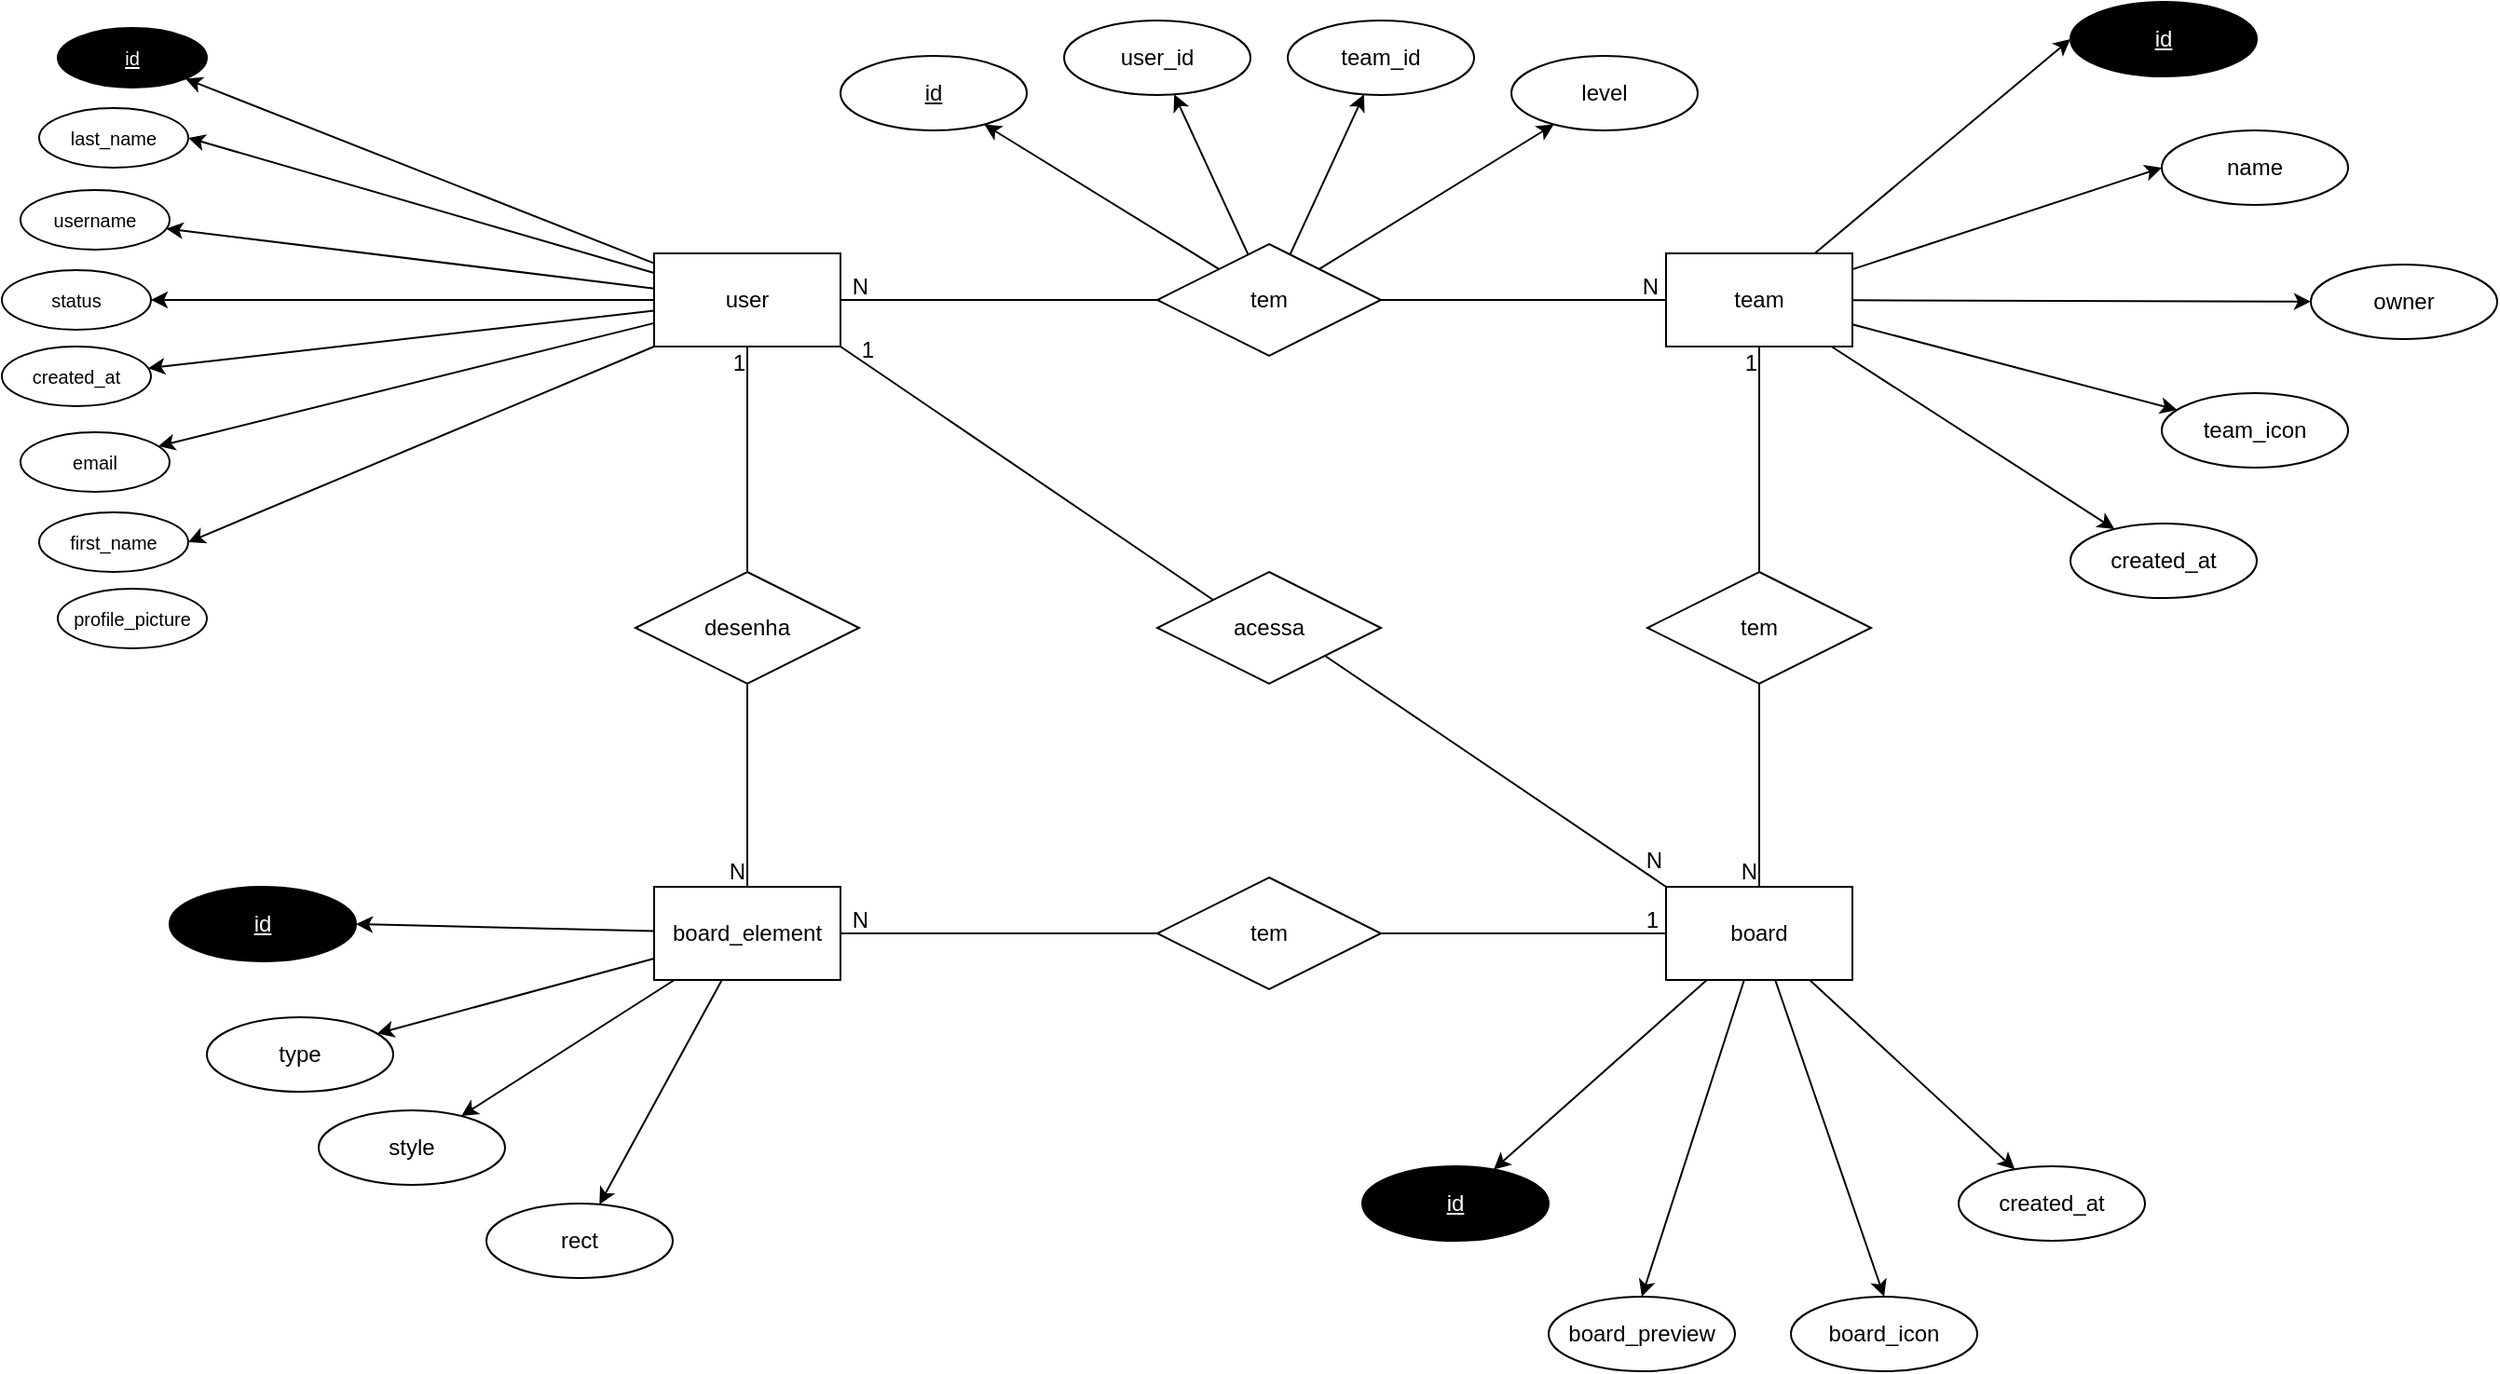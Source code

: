 <mxfile version="27.0.3">
  <diagram id="C5RBs43oDa-KdzZeNtuy" name="Page-1">
    <mxGraphModel dx="1453" dy="855" grid="1" gridSize="10" guides="1" tooltips="1" connect="1" arrows="1" fold="1" page="1" pageScale="1" pageWidth="827" pageHeight="1169" math="0" shadow="0">
      <root>
        <mxCell id="WIyWlLk6GJQsqaUBKTNV-0" />
        <mxCell id="WIyWlLk6GJQsqaUBKTNV-1" parent="WIyWlLk6GJQsqaUBKTNV-0" />
        <mxCell id="QfECR-KnakWeRakG1wzW-8" style="rounded=0;orthogonalLoop=1;jettySize=auto;html=1;elbow=vertical;" parent="WIyWlLk6GJQsqaUBKTNV-1" source="QfECR-KnakWeRakG1wzW-1" target="QfECR-KnakWeRakG1wzW-4" edge="1">
          <mxGeometry relative="1" as="geometry" />
        </mxCell>
        <mxCell id="QfECR-KnakWeRakG1wzW-9" style="rounded=0;orthogonalLoop=1;jettySize=auto;html=1;elbow=vertical;" parent="WIyWlLk6GJQsqaUBKTNV-1" source="QfECR-KnakWeRakG1wzW-1" target="QfECR-KnakWeRakG1wzW-3" edge="1">
          <mxGeometry relative="1" as="geometry" />
        </mxCell>
        <mxCell id="QfECR-KnakWeRakG1wzW-12" style="rounded=0;orthogonalLoop=1;jettySize=auto;html=1;elbow=vertical;" parent="WIyWlLk6GJQsqaUBKTNV-1" source="QfECR-KnakWeRakG1wzW-1" target="QfECR-KnakWeRakG1wzW-11" edge="1">
          <mxGeometry relative="1" as="geometry" />
        </mxCell>
        <mxCell id="QfECR-KnakWeRakG1wzW-15" style="rounded=0;orthogonalLoop=1;jettySize=auto;html=1;entryX=1;entryY=0.5;entryDx=0;entryDy=0;elbow=vertical;exitX=0;exitY=1;exitDx=0;exitDy=0;" parent="WIyWlLk6GJQsqaUBKTNV-1" source="QfECR-KnakWeRakG1wzW-1" target="QfECR-KnakWeRakG1wzW-14" edge="1">
          <mxGeometry relative="1" as="geometry">
            <mxPoint x="420" y="290" as="sourcePoint" />
            <mxPoint x="120" y="260" as="targetPoint" />
          </mxGeometry>
        </mxCell>
        <mxCell id="QfECR-KnakWeRakG1wzW-18" style="rounded=0;orthogonalLoop=1;jettySize=auto;html=1;elbow=vertical;" parent="WIyWlLk6GJQsqaUBKTNV-1" source="QfECR-KnakWeRakG1wzW-1" target="QfECR-KnakWeRakG1wzW-17" edge="1">
          <mxGeometry relative="1" as="geometry" />
        </mxCell>
        <mxCell id="QfECR-KnakWeRakG1wzW-20" style="rounded=0;orthogonalLoop=1;jettySize=auto;html=1;entryX=1;entryY=0.5;entryDx=0;entryDy=0;elbow=vertical;" parent="WIyWlLk6GJQsqaUBKTNV-1" source="QfECR-KnakWeRakG1wzW-1" target="QfECR-KnakWeRakG1wzW-19" edge="1">
          <mxGeometry relative="1" as="geometry" />
        </mxCell>
        <mxCell id="QfECR-KnakWeRakG1wzW-22" style="rounded=0;orthogonalLoop=1;jettySize=auto;html=1;elbow=vertical;" parent="WIyWlLk6GJQsqaUBKTNV-1" source="QfECR-KnakWeRakG1wzW-1" target="QfECR-KnakWeRakG1wzW-21" edge="1">
          <mxGeometry relative="1" as="geometry" />
        </mxCell>
        <mxCell id="QfECR-KnakWeRakG1wzW-1" value="user" style="html=1;dashed=0;whiteSpace=wrap;" parent="WIyWlLk6GJQsqaUBKTNV-1" vertex="1">
          <mxGeometry x="390" y="250" width="100" height="50" as="geometry" />
        </mxCell>
        <mxCell id="QfECR-KnakWeRakG1wzW-3" value="email" style="ellipse;whiteSpace=wrap;html=1;align=center;aspect=fixed;fontSize=10;" parent="WIyWlLk6GJQsqaUBKTNV-1" vertex="1">
          <mxGeometry x="50" y="346" width="80" height="32" as="geometry" />
        </mxCell>
        <mxCell id="QfECR-KnakWeRakG1wzW-4" value="id" style="ellipse;whiteSpace=wrap;html=1;align=center;fontStyle=4;aspect=fixed;fontSize=10;fillColor=#000000;fontColor=#FFFFFF;" parent="WIyWlLk6GJQsqaUBKTNV-1" vertex="1">
          <mxGeometry x="70" y="129" width="80" height="32" as="geometry" />
        </mxCell>
        <mxCell id="QfECR-KnakWeRakG1wzW-11" value="username" style="ellipse;whiteSpace=wrap;html=1;align=center;aspect=fixed;fontSize=10;" parent="WIyWlLk6GJQsqaUBKTNV-1" vertex="1">
          <mxGeometry x="50" y="216" width="80" height="32" as="geometry" />
        </mxCell>
        <mxCell id="QfECR-KnakWeRakG1wzW-14" value="first_name" style="ellipse;whiteSpace=wrap;html=1;align=center;aspect=fixed;fontSize=10;" parent="WIyWlLk6GJQsqaUBKTNV-1" vertex="1">
          <mxGeometry x="60" y="389" width="80" height="32" as="geometry" />
        </mxCell>
        <mxCell id="QfECR-KnakWeRakG1wzW-17" value="created_at" style="ellipse;whiteSpace=wrap;html=1;align=center;aspect=fixed;fontSize=10;" parent="WIyWlLk6GJQsqaUBKTNV-1" vertex="1">
          <mxGeometry x="40" y="300" width="80" height="32" as="geometry" />
        </mxCell>
        <mxCell id="QfECR-KnakWeRakG1wzW-19" value="last_name" style="ellipse;whiteSpace=wrap;html=1;align=center;aspect=fixed;fontSize=10;" parent="WIyWlLk6GJQsqaUBKTNV-1" vertex="1">
          <mxGeometry x="60" y="172" width="80" height="32" as="geometry" />
        </mxCell>
        <mxCell id="QfECR-KnakWeRakG1wzW-21" value="status" style="ellipse;whiteSpace=wrap;html=1;align=center;aspect=fixed;fontSize=10;" parent="WIyWlLk6GJQsqaUBKTNV-1" vertex="1">
          <mxGeometry x="40" y="259" width="80" height="32" as="geometry" />
        </mxCell>
        <mxCell id="QfECR-KnakWeRakG1wzW-42" style="rounded=0;orthogonalLoop=1;jettySize=auto;html=1;entryX=0;entryY=0.5;entryDx=0;entryDy=0;" parent="WIyWlLk6GJQsqaUBKTNV-1" source="QfECR-KnakWeRakG1wzW-24" target="QfECR-KnakWeRakG1wzW-41" edge="1">
          <mxGeometry relative="1" as="geometry" />
        </mxCell>
        <mxCell id="QfECR-KnakWeRakG1wzW-46" style="rounded=0;orthogonalLoop=1;jettySize=auto;html=1;entryX=0;entryY=0.5;entryDx=0;entryDy=0;" parent="WIyWlLk6GJQsqaUBKTNV-1" source="QfECR-KnakWeRakG1wzW-24" target="QfECR-KnakWeRakG1wzW-43" edge="1">
          <mxGeometry relative="1" as="geometry" />
        </mxCell>
        <mxCell id="QfECR-KnakWeRakG1wzW-47" style="rounded=0;orthogonalLoop=1;jettySize=auto;html=1;" parent="WIyWlLk6GJQsqaUBKTNV-1" source="QfECR-KnakWeRakG1wzW-24" target="QfECR-KnakWeRakG1wzW-44" edge="1">
          <mxGeometry relative="1" as="geometry" />
        </mxCell>
        <mxCell id="QfECR-KnakWeRakG1wzW-49" style="rounded=0;orthogonalLoop=1;jettySize=auto;html=1;" parent="WIyWlLk6GJQsqaUBKTNV-1" source="QfECR-KnakWeRakG1wzW-24" target="QfECR-KnakWeRakG1wzW-48" edge="1">
          <mxGeometry relative="1" as="geometry" />
        </mxCell>
        <mxCell id="QfECR-KnakWeRakG1wzW-59" style="rounded=0;orthogonalLoop=1;jettySize=auto;html=1;" parent="WIyWlLk6GJQsqaUBKTNV-1" source="QfECR-KnakWeRakG1wzW-24" target="QfECR-KnakWeRakG1wzW-58" edge="1">
          <mxGeometry relative="1" as="geometry" />
        </mxCell>
        <mxCell id="QfECR-KnakWeRakG1wzW-24" value="team" style="whiteSpace=wrap;html=1;dashed=0;" parent="WIyWlLk6GJQsqaUBKTNV-1" vertex="1">
          <mxGeometry x="933" y="250" width="100" height="50" as="geometry" />
        </mxCell>
        <mxCell id="QfECR-KnakWeRakG1wzW-38" style="rounded=0;orthogonalLoop=1;jettySize=auto;html=1;" parent="WIyWlLk6GJQsqaUBKTNV-1" source="QfECR-KnakWeRakG1wzW-31" target="QfECR-KnakWeRakG1wzW-36" edge="1">
          <mxGeometry relative="1" as="geometry" />
        </mxCell>
        <mxCell id="QfECR-KnakWeRakG1wzW-64" style="rounded=0;orthogonalLoop=1;jettySize=auto;html=1;" parent="WIyWlLk6GJQsqaUBKTNV-1" source="QfECR-KnakWeRakG1wzW-31" target="QfECR-KnakWeRakG1wzW-62" edge="1">
          <mxGeometry relative="1" as="geometry" />
        </mxCell>
        <mxCell id="QfECR-KnakWeRakG1wzW-65" style="rounded=0;orthogonalLoop=1;jettySize=auto;html=1;" parent="WIyWlLk6GJQsqaUBKTNV-1" source="QfECR-KnakWeRakG1wzW-31" target="QfECR-KnakWeRakG1wzW-63" edge="1">
          <mxGeometry relative="1" as="geometry" />
        </mxCell>
        <mxCell id="QfECR-KnakWeRakG1wzW-67" style="rounded=0;orthogonalLoop=1;jettySize=auto;html=1;" parent="WIyWlLk6GJQsqaUBKTNV-1" source="QfECR-KnakWeRakG1wzW-31" target="QfECR-KnakWeRakG1wzW-66" edge="1">
          <mxGeometry relative="1" as="geometry" />
        </mxCell>
        <mxCell id="QfECR-KnakWeRakG1wzW-31" value="tem" style="shape=rhombus;perimeter=rhombusPerimeter;whiteSpace=wrap;html=1;align=center;" parent="WIyWlLk6GJQsqaUBKTNV-1" vertex="1">
          <mxGeometry x="660" y="245" width="120" height="60" as="geometry" />
        </mxCell>
        <mxCell id="QfECR-KnakWeRakG1wzW-32" value="" style="endArrow=none;html=1;rounded=0;entryX=0;entryY=0.5;entryDx=0;entryDy=0;exitX=1;exitY=0.5;exitDx=0;exitDy=0;" parent="WIyWlLk6GJQsqaUBKTNV-1" source="QfECR-KnakWeRakG1wzW-1" target="QfECR-KnakWeRakG1wzW-31" edge="1">
          <mxGeometry relative="1" as="geometry">
            <mxPoint x="490" y="270" as="sourcePoint" />
            <mxPoint x="650" y="270" as="targetPoint" />
          </mxGeometry>
        </mxCell>
        <mxCell id="QfECR-KnakWeRakG1wzW-33" value="N" style="resizable=0;html=1;whiteSpace=wrap;align=right;verticalAlign=bottom;" parent="QfECR-KnakWeRakG1wzW-32" connectable="0" vertex="1">
          <mxGeometry x="1" relative="1" as="geometry">
            <mxPoint x="-154" y="1" as="offset" />
          </mxGeometry>
        </mxCell>
        <mxCell id="QfECR-KnakWeRakG1wzW-34" value="" style="endArrow=none;html=1;rounded=0;exitX=1;exitY=0.5;exitDx=0;exitDy=0;entryX=0;entryY=0.5;entryDx=0;entryDy=0;align=center;" parent="WIyWlLk6GJQsqaUBKTNV-1" source="QfECR-KnakWeRakG1wzW-31" target="QfECR-KnakWeRakG1wzW-24" edge="1">
          <mxGeometry relative="1" as="geometry">
            <mxPoint x="770" y="270" as="sourcePoint" />
            <mxPoint x="930" y="270" as="targetPoint" />
          </mxGeometry>
        </mxCell>
        <mxCell id="QfECR-KnakWeRakG1wzW-35" value="N" style="resizable=0;html=1;whiteSpace=wrap;align=right;verticalAlign=bottom;" parent="QfECR-KnakWeRakG1wzW-34" connectable="0" vertex="1">
          <mxGeometry x="1" relative="1" as="geometry">
            <mxPoint x="-3" y="1" as="offset" />
          </mxGeometry>
        </mxCell>
        <mxCell id="QfECR-KnakWeRakG1wzW-36" value="user_id" style="ellipse;whiteSpace=wrap;html=1;align=center;" parent="WIyWlLk6GJQsqaUBKTNV-1" vertex="1">
          <mxGeometry x="610" y="125" width="100" height="40" as="geometry" />
        </mxCell>
        <mxCell id="QfECR-KnakWeRakG1wzW-41" value="id" style="ellipse;whiteSpace=wrap;html=1;align=center;fontStyle=4;fillColor=#000000;fontColor=#FFFFFF;" parent="WIyWlLk6GJQsqaUBKTNV-1" vertex="1">
          <mxGeometry x="1150" y="115" width="100" height="40" as="geometry" />
        </mxCell>
        <mxCell id="QfECR-KnakWeRakG1wzW-43" value="name" style="ellipse;whiteSpace=wrap;html=1;align=center;" parent="WIyWlLk6GJQsqaUBKTNV-1" vertex="1">
          <mxGeometry x="1199" y="184" width="100" height="40" as="geometry" />
        </mxCell>
        <mxCell id="QfECR-KnakWeRakG1wzW-44" value="owner" style="ellipse;whiteSpace=wrap;html=1;align=center;" parent="WIyWlLk6GJQsqaUBKTNV-1" vertex="1">
          <mxGeometry x="1279" y="256" width="100" height="40" as="geometry" />
        </mxCell>
        <mxCell id="QfECR-KnakWeRakG1wzW-45" value="profile_picture" style="ellipse;whiteSpace=wrap;html=1;align=center;aspect=fixed;fontSize=10;" parent="WIyWlLk6GJQsqaUBKTNV-1" vertex="1">
          <mxGeometry x="70" y="430" width="80" height="32" as="geometry" />
        </mxCell>
        <mxCell id="QfECR-KnakWeRakG1wzW-48" value="team_icon" style="ellipse;whiteSpace=wrap;html=1;align=center;" parent="WIyWlLk6GJQsqaUBKTNV-1" vertex="1">
          <mxGeometry x="1199" y="325" width="100" height="40" as="geometry" />
        </mxCell>
        <mxCell id="QfECR-KnakWeRakG1wzW-61" style="rounded=0;orthogonalLoop=1;jettySize=auto;html=1;" parent="WIyWlLk6GJQsqaUBKTNV-1" source="QfECR-KnakWeRakG1wzW-50" target="QfECR-KnakWeRakG1wzW-60" edge="1">
          <mxGeometry relative="1" as="geometry" />
        </mxCell>
        <mxCell id="QfECR-KnakWeRakG1wzW-70" style="rounded=0;orthogonalLoop=1;jettySize=auto;html=1;" parent="WIyWlLk6GJQsqaUBKTNV-1" source="QfECR-KnakWeRakG1wzW-50" target="QfECR-KnakWeRakG1wzW-69" edge="1">
          <mxGeometry relative="1" as="geometry" />
        </mxCell>
        <mxCell id="QfECR-KnakWeRakG1wzW-50" value="board" style="whiteSpace=wrap;html=1;dashed=0;" parent="WIyWlLk6GJQsqaUBKTNV-1" vertex="1">
          <mxGeometry x="933" y="590" width="100" height="50" as="geometry" />
        </mxCell>
        <mxCell id="QfECR-KnakWeRakG1wzW-52" value="tem" style="shape=rhombus;perimeter=rhombusPerimeter;whiteSpace=wrap;html=1;align=center;" parent="WIyWlLk6GJQsqaUBKTNV-1" vertex="1">
          <mxGeometry x="923" y="421" width="120" height="60" as="geometry" />
        </mxCell>
        <mxCell id="QfECR-KnakWeRakG1wzW-54" value="" style="endArrow=none;html=1;rounded=0;exitX=0.5;exitY=1;exitDx=0;exitDy=0;" parent="WIyWlLk6GJQsqaUBKTNV-1" source="QfECR-KnakWeRakG1wzW-24" target="QfECR-KnakWeRakG1wzW-52" edge="1">
          <mxGeometry relative="1" as="geometry">
            <mxPoint x="993" y="300" as="sourcePoint" />
            <mxPoint x="1153" y="300" as="targetPoint" />
          </mxGeometry>
        </mxCell>
        <mxCell id="QfECR-KnakWeRakG1wzW-55" value="1" style="resizable=0;html=1;whiteSpace=wrap;align=right;verticalAlign=bottom;" parent="QfECR-KnakWeRakG1wzW-54" connectable="0" vertex="1">
          <mxGeometry x="1" relative="1" as="geometry">
            <mxPoint y="-104" as="offset" />
          </mxGeometry>
        </mxCell>
        <mxCell id="QfECR-KnakWeRakG1wzW-56" value="" style="endArrow=none;html=1;rounded=0;exitX=0.5;exitY=1;exitDx=0;exitDy=0;entryX=0.5;entryY=0;entryDx=0;entryDy=0;" parent="WIyWlLk6GJQsqaUBKTNV-1" source="QfECR-KnakWeRakG1wzW-52" target="QfECR-KnakWeRakG1wzW-50" edge="1">
          <mxGeometry relative="1" as="geometry">
            <mxPoint x="943" y="481" as="sourcePoint" />
            <mxPoint x="1103" y="481" as="targetPoint" />
          </mxGeometry>
        </mxCell>
        <mxCell id="QfECR-KnakWeRakG1wzW-57" value="N" style="resizable=0;html=1;whiteSpace=wrap;align=right;verticalAlign=bottom;" parent="QfECR-KnakWeRakG1wzW-56" connectable="0" vertex="1">
          <mxGeometry x="1" relative="1" as="geometry">
            <mxPoint as="offset" />
          </mxGeometry>
        </mxCell>
        <mxCell id="QfECR-KnakWeRakG1wzW-58" value="created_at" style="ellipse;whiteSpace=wrap;html=1;align=center;" parent="WIyWlLk6GJQsqaUBKTNV-1" vertex="1">
          <mxGeometry x="1150" y="395" width="100" height="40" as="geometry" />
        </mxCell>
        <mxCell id="QfECR-KnakWeRakG1wzW-60" value="&lt;u&gt;id&lt;/u&gt;" style="ellipse;whiteSpace=wrap;html=1;align=center;fillColor=#000000;fontColor=#FFFFFF;" parent="WIyWlLk6GJQsqaUBKTNV-1" vertex="1">
          <mxGeometry x="770" y="740" width="100" height="40" as="geometry" />
        </mxCell>
        <mxCell id="QfECR-KnakWeRakG1wzW-62" value="&lt;u&gt;id&lt;/u&gt;" style="ellipse;whiteSpace=wrap;html=1;align=center;" parent="WIyWlLk6GJQsqaUBKTNV-1" vertex="1">
          <mxGeometry x="490" y="144" width="100" height="40" as="geometry" />
        </mxCell>
        <mxCell id="QfECR-KnakWeRakG1wzW-63" value="team_id" style="ellipse;whiteSpace=wrap;html=1;align=center;" parent="WIyWlLk6GJQsqaUBKTNV-1" vertex="1">
          <mxGeometry x="730" y="125" width="100" height="40" as="geometry" />
        </mxCell>
        <mxCell id="QfECR-KnakWeRakG1wzW-66" value="level" style="ellipse;whiteSpace=wrap;html=1;align=center;" parent="WIyWlLk6GJQsqaUBKTNV-1" vertex="1">
          <mxGeometry x="850" y="144" width="100" height="40" as="geometry" />
        </mxCell>
        <mxCell id="QfECR-KnakWeRakG1wzW-69" value="created_at" style="ellipse;whiteSpace=wrap;html=1;align=center;" parent="WIyWlLk6GJQsqaUBKTNV-1" vertex="1">
          <mxGeometry x="1090" y="740" width="100" height="40" as="geometry" />
        </mxCell>
        <mxCell id="FSGx5O_CvRgOGKZyk7Hu-21" style="rounded=0;orthogonalLoop=1;jettySize=auto;html=1;entryX=1;entryY=0.5;entryDx=0;entryDy=0;" parent="WIyWlLk6GJQsqaUBKTNV-1" source="FSGx5O_CvRgOGKZyk7Hu-1" target="FSGx5O_CvRgOGKZyk7Hu-20" edge="1">
          <mxGeometry relative="1" as="geometry" />
        </mxCell>
        <mxCell id="FSGx5O_CvRgOGKZyk7Hu-26" style="rounded=0;orthogonalLoop=1;jettySize=auto;html=1;" parent="WIyWlLk6GJQsqaUBKTNV-1" source="FSGx5O_CvRgOGKZyk7Hu-1" target="FSGx5O_CvRgOGKZyk7Hu-25" edge="1">
          <mxGeometry relative="1" as="geometry" />
        </mxCell>
        <mxCell id="FSGx5O_CvRgOGKZyk7Hu-29" style="rounded=0;orthogonalLoop=1;jettySize=auto;html=1;" parent="WIyWlLk6GJQsqaUBKTNV-1" source="FSGx5O_CvRgOGKZyk7Hu-1" target="FSGx5O_CvRgOGKZyk7Hu-28" edge="1">
          <mxGeometry relative="1" as="geometry" />
        </mxCell>
        <mxCell id="FSGx5O_CvRgOGKZyk7Hu-32" style="rounded=0;orthogonalLoop=1;jettySize=auto;html=1;" parent="WIyWlLk6GJQsqaUBKTNV-1" source="FSGx5O_CvRgOGKZyk7Hu-1" target="FSGx5O_CvRgOGKZyk7Hu-31" edge="1">
          <mxGeometry relative="1" as="geometry" />
        </mxCell>
        <mxCell id="FSGx5O_CvRgOGKZyk7Hu-1" value="board_element" style="whiteSpace=wrap;html=1;dashed=0;" parent="WIyWlLk6GJQsqaUBKTNV-1" vertex="1">
          <mxGeometry x="390" y="590" width="100" height="50" as="geometry" />
        </mxCell>
        <mxCell id="FSGx5O_CvRgOGKZyk7Hu-2" value="desenha" style="shape=rhombus;perimeter=rhombusPerimeter;whiteSpace=wrap;html=1;align=center;" parent="WIyWlLk6GJQsqaUBKTNV-1" vertex="1">
          <mxGeometry x="380" y="421" width="120" height="60" as="geometry" />
        </mxCell>
        <mxCell id="FSGx5O_CvRgOGKZyk7Hu-4" value="board_preview" style="ellipse;whiteSpace=wrap;html=1;align=center;" parent="WIyWlLk6GJQsqaUBKTNV-1" vertex="1">
          <mxGeometry x="870" y="810" width="100" height="40" as="geometry" />
        </mxCell>
        <mxCell id="FSGx5O_CvRgOGKZyk7Hu-5" value="board_icon" style="ellipse;whiteSpace=wrap;html=1;align=center;" parent="WIyWlLk6GJQsqaUBKTNV-1" vertex="1">
          <mxGeometry x="1000" y="810" width="100" height="40" as="geometry" />
        </mxCell>
        <mxCell id="FSGx5O_CvRgOGKZyk7Hu-7" style="rounded=0;orthogonalLoop=1;jettySize=auto;html=1;entryX=0.5;entryY=0;entryDx=0;entryDy=0;" parent="WIyWlLk6GJQsqaUBKTNV-1" source="QfECR-KnakWeRakG1wzW-50" target="FSGx5O_CvRgOGKZyk7Hu-5" edge="1">
          <mxGeometry relative="1" as="geometry" />
        </mxCell>
        <mxCell id="FSGx5O_CvRgOGKZyk7Hu-8" style="rounded=0;orthogonalLoop=1;jettySize=auto;html=1;entryX=0.5;entryY=0;entryDx=0;entryDy=0;" parent="WIyWlLk6GJQsqaUBKTNV-1" source="QfECR-KnakWeRakG1wzW-50" target="FSGx5O_CvRgOGKZyk7Hu-4" edge="1">
          <mxGeometry relative="1" as="geometry" />
        </mxCell>
        <mxCell id="FSGx5O_CvRgOGKZyk7Hu-9" value="" style="endArrow=none;html=1;rounded=0;exitX=0.5;exitY=1;exitDx=0;exitDy=0;entryX=0.5;entryY=0;entryDx=0;entryDy=0;" parent="WIyWlLk6GJQsqaUBKTNV-1" source="FSGx5O_CvRgOGKZyk7Hu-2" target="FSGx5O_CvRgOGKZyk7Hu-1" edge="1">
          <mxGeometry relative="1" as="geometry">
            <mxPoint x="650" y="430" as="sourcePoint" />
            <mxPoint x="810" y="430" as="targetPoint" />
          </mxGeometry>
        </mxCell>
        <mxCell id="FSGx5O_CvRgOGKZyk7Hu-10" value="N" style="resizable=0;html=1;whiteSpace=wrap;align=right;verticalAlign=bottom;" parent="FSGx5O_CvRgOGKZyk7Hu-9" connectable="0" vertex="1">
          <mxGeometry x="1" relative="1" as="geometry" />
        </mxCell>
        <mxCell id="FSGx5O_CvRgOGKZyk7Hu-11" value="" style="endArrow=none;html=1;rounded=0;exitX=0.5;exitY=1;exitDx=0;exitDy=0;entryX=0.5;entryY=0;entryDx=0;entryDy=0;" parent="WIyWlLk6GJQsqaUBKTNV-1" source="QfECR-KnakWeRakG1wzW-1" target="FSGx5O_CvRgOGKZyk7Hu-2" edge="1">
          <mxGeometry relative="1" as="geometry">
            <mxPoint x="500" y="410" as="sourcePoint" />
            <mxPoint x="660" y="410" as="targetPoint" />
          </mxGeometry>
        </mxCell>
        <mxCell id="FSGx5O_CvRgOGKZyk7Hu-12" value="1" style="resizable=0;html=1;whiteSpace=wrap;align=right;verticalAlign=bottom;" parent="FSGx5O_CvRgOGKZyk7Hu-11" connectable="0" vertex="1">
          <mxGeometry x="1" relative="1" as="geometry">
            <mxPoint y="-104" as="offset" />
          </mxGeometry>
        </mxCell>
        <mxCell id="FSGx5O_CvRgOGKZyk7Hu-14" value="tem" style="shape=rhombus;perimeter=rhombusPerimeter;whiteSpace=wrap;html=1;align=center;" parent="WIyWlLk6GJQsqaUBKTNV-1" vertex="1">
          <mxGeometry x="660" y="585" width="120" height="60" as="geometry" />
        </mxCell>
        <mxCell id="FSGx5O_CvRgOGKZyk7Hu-15" value="" style="endArrow=none;html=1;rounded=0;entryX=0;entryY=0.5;entryDx=0;entryDy=0;exitX=1;exitY=0.5;exitDx=0;exitDy=0;" parent="WIyWlLk6GJQsqaUBKTNV-1" source="FSGx5O_CvRgOGKZyk7Hu-1" target="FSGx5O_CvRgOGKZyk7Hu-14" edge="1">
          <mxGeometry relative="1" as="geometry">
            <mxPoint x="490" y="615" as="sourcePoint" />
            <mxPoint x="650" y="610" as="targetPoint" />
          </mxGeometry>
        </mxCell>
        <mxCell id="FSGx5O_CvRgOGKZyk7Hu-16" value="N" style="resizable=0;html=1;whiteSpace=wrap;align=right;verticalAlign=bottom;" parent="FSGx5O_CvRgOGKZyk7Hu-15" connectable="0" vertex="1">
          <mxGeometry x="1" relative="1" as="geometry">
            <mxPoint x="-154" y="1" as="offset" />
          </mxGeometry>
        </mxCell>
        <mxCell id="FSGx5O_CvRgOGKZyk7Hu-17" value="" style="endArrow=none;html=1;rounded=0;exitX=1;exitY=0.5;exitDx=0;exitDy=0;align=center;entryX=0;entryY=0.5;entryDx=0;entryDy=0;" parent="WIyWlLk6GJQsqaUBKTNV-1" source="FSGx5O_CvRgOGKZyk7Hu-14" target="QfECR-KnakWeRakG1wzW-50" edge="1">
          <mxGeometry relative="1" as="geometry">
            <mxPoint x="770" y="610" as="sourcePoint" />
            <mxPoint x="930" y="615" as="targetPoint" />
          </mxGeometry>
        </mxCell>
        <mxCell id="FSGx5O_CvRgOGKZyk7Hu-18" value="1" style="resizable=0;html=1;whiteSpace=wrap;align=right;verticalAlign=bottom;" parent="FSGx5O_CvRgOGKZyk7Hu-17" connectable="0" vertex="1">
          <mxGeometry x="1" relative="1" as="geometry">
            <mxPoint x="-3" y="1" as="offset" />
          </mxGeometry>
        </mxCell>
        <mxCell id="FSGx5O_CvRgOGKZyk7Hu-20" value="id" style="ellipse;whiteSpace=wrap;html=1;align=center;fontStyle=4;fillColor=#000000;fontColor=#FFFFFF;" parent="WIyWlLk6GJQsqaUBKTNV-1" vertex="1">
          <mxGeometry x="130" y="590" width="100" height="40" as="geometry" />
        </mxCell>
        <mxCell id="FSGx5O_CvRgOGKZyk7Hu-25" value="type" style="ellipse;whiteSpace=wrap;html=1;align=center;" parent="WIyWlLk6GJQsqaUBKTNV-1" vertex="1">
          <mxGeometry x="150" y="660" width="100" height="40" as="geometry" />
        </mxCell>
        <mxCell id="FSGx5O_CvRgOGKZyk7Hu-28" value="style" style="ellipse;whiteSpace=wrap;html=1;align=center;" parent="WIyWlLk6GJQsqaUBKTNV-1" vertex="1">
          <mxGeometry x="210" y="710" width="100" height="40" as="geometry" />
        </mxCell>
        <mxCell id="FSGx5O_CvRgOGKZyk7Hu-31" value="rect" style="ellipse;whiteSpace=wrap;html=1;align=center;" parent="WIyWlLk6GJQsqaUBKTNV-1" vertex="1">
          <mxGeometry x="300" y="760" width="100" height="40" as="geometry" />
        </mxCell>
        <mxCell id="S6WBwen6O8vC4PmhRplT-0" value="acessa" style="shape=rhombus;perimeter=rhombusPerimeter;whiteSpace=wrap;html=1;align=center;" vertex="1" parent="WIyWlLk6GJQsqaUBKTNV-1">
          <mxGeometry x="660" y="421" width="120" height="60" as="geometry" />
        </mxCell>
        <mxCell id="S6WBwen6O8vC4PmhRplT-1" value="" style="endArrow=none;html=1;rounded=0;exitX=1;exitY=1;exitDx=0;exitDy=0;entryX=0;entryY=0;entryDx=0;entryDy=0;" edge="1" parent="WIyWlLk6GJQsqaUBKTNV-1" source="QfECR-KnakWeRakG1wzW-1" target="S6WBwen6O8vC4PmhRplT-0">
          <mxGeometry relative="1" as="geometry">
            <mxPoint x="560" y="309" as="sourcePoint" />
            <mxPoint x="560" y="430" as="targetPoint" />
          </mxGeometry>
        </mxCell>
        <mxCell id="S6WBwen6O8vC4PmhRplT-2" value="1" style="resizable=0;html=1;whiteSpace=wrap;align=right;verticalAlign=bottom;" connectable="0" vertex="1" parent="S6WBwen6O8vC4PmhRplT-1">
          <mxGeometry x="1" relative="1" as="geometry">
            <mxPoint x="-181" y="-126" as="offset" />
          </mxGeometry>
        </mxCell>
        <mxCell id="S6WBwen6O8vC4PmhRplT-5" value="" style="endArrow=none;html=1;rounded=0;exitX=1;exitY=1;exitDx=0;exitDy=0;entryX=0;entryY=0;entryDx=0;entryDy=0;" edge="1" parent="WIyWlLk6GJQsqaUBKTNV-1" source="S6WBwen6O8vC4PmhRplT-0" target="QfECR-KnakWeRakG1wzW-50">
          <mxGeometry relative="1" as="geometry">
            <mxPoint x="826" y="462" as="sourcePoint" />
            <mxPoint x="826" y="571" as="targetPoint" />
          </mxGeometry>
        </mxCell>
        <mxCell id="S6WBwen6O8vC4PmhRplT-6" value="N" style="resizable=0;html=1;whiteSpace=wrap;align=right;verticalAlign=bottom;" connectable="0" vertex="1" parent="S6WBwen6O8vC4PmhRplT-5">
          <mxGeometry x="1" relative="1" as="geometry">
            <mxPoint y="-5" as="offset" />
          </mxGeometry>
        </mxCell>
      </root>
    </mxGraphModel>
  </diagram>
</mxfile>
